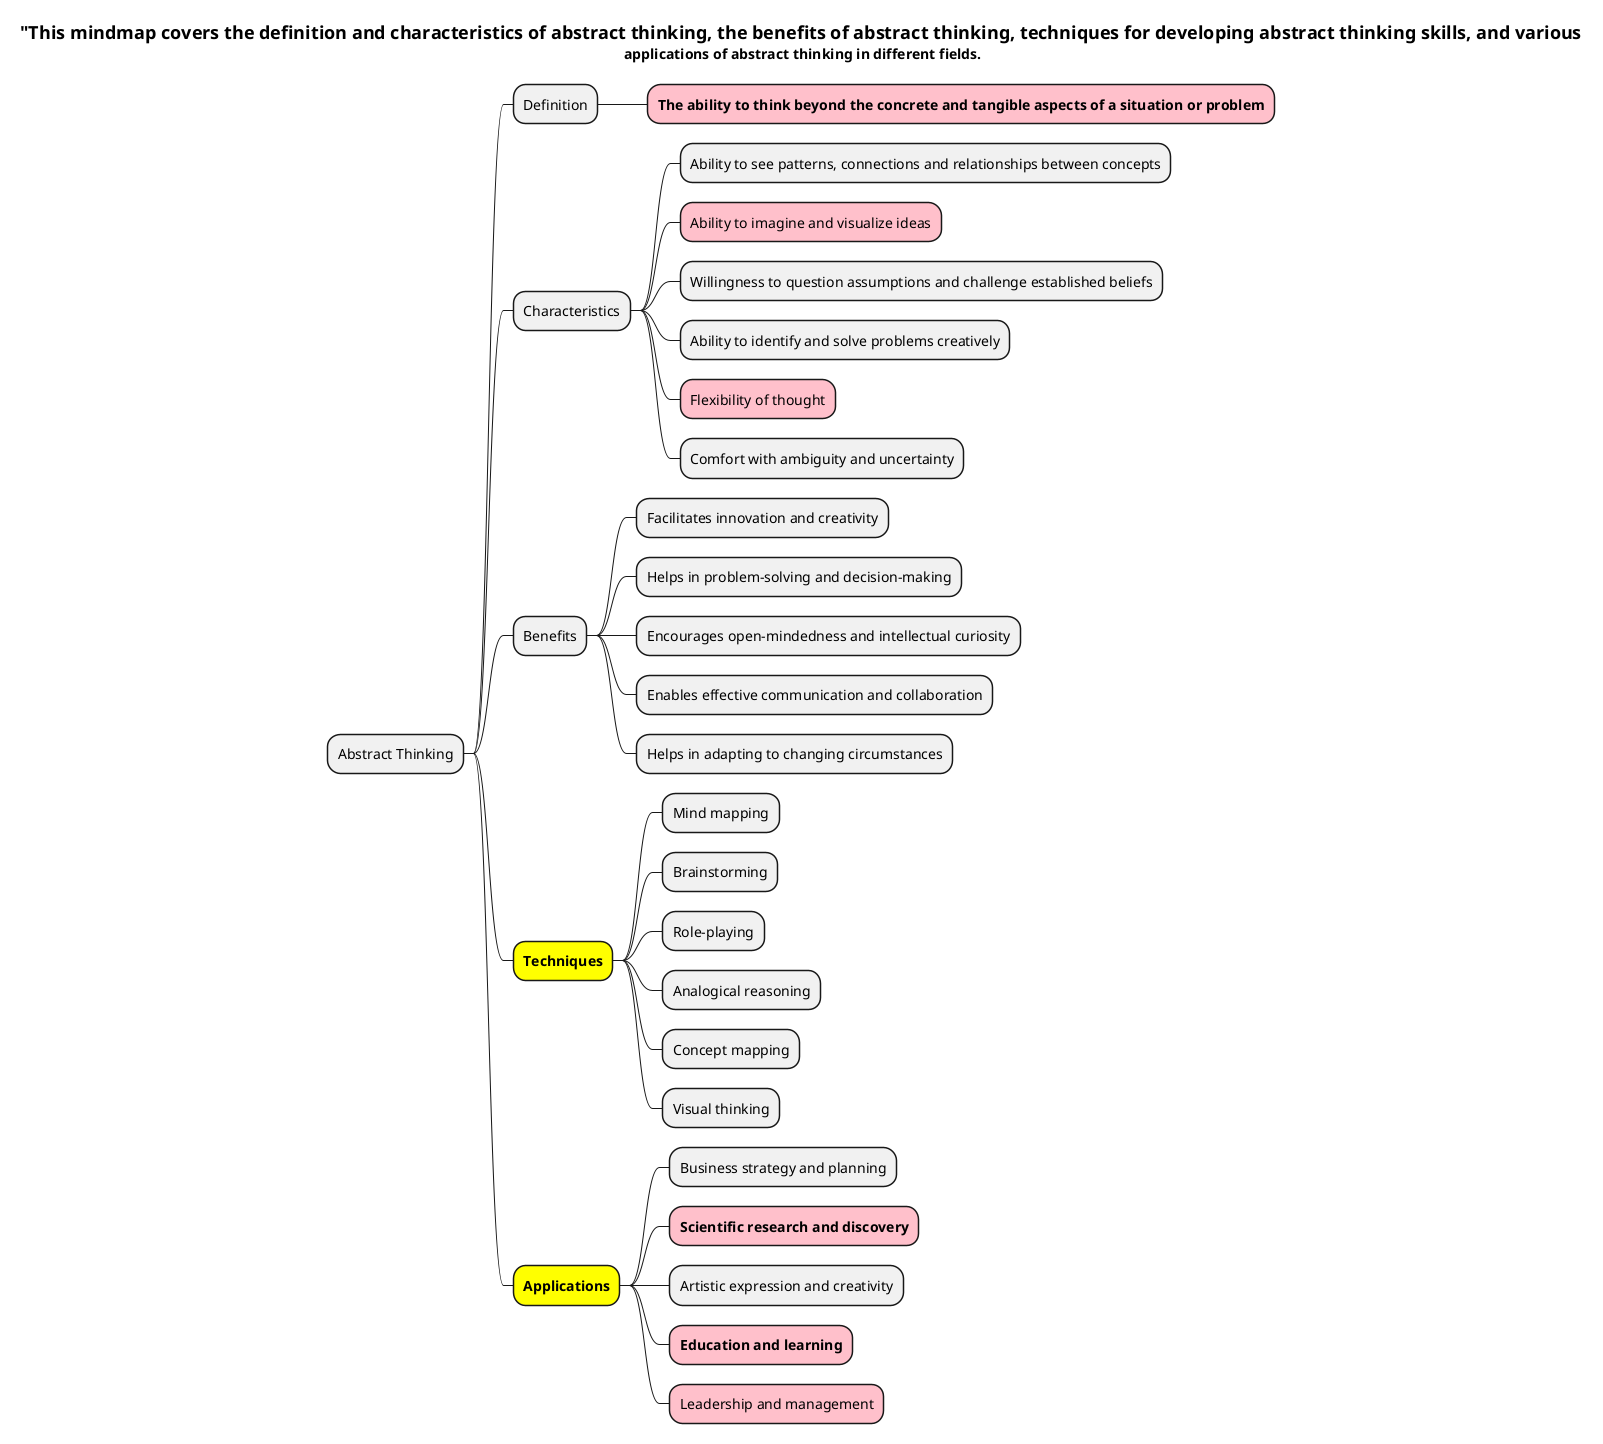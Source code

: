 @startmindmap
title = "This mindmap covers the definition and characteristics of abstract thinking, the benefits of abstract thinking, techniques for developing abstract thinking skills, and various\n applications of abstract thinking in different fields.





* Abstract Thinking
** Definition
***[#pink] **The ability to think beyond the concrete and tangible aspects of a situation or problem**
** Characteristics
*** Ability to see patterns, connections and relationships between concepts
***[#pink] Ability to imagine and visualize ideas
*** Willingness to question assumptions and challenge established beliefs
*** Ability to identify and solve problems creatively
***[#pink] Flexibility of thought
*** Comfort with ambiguity and uncertainty
** Benefits
*** Facilitates innovation and creativity
*** Helps in problem-solving and decision-making
*** Encourages open-mindedness and intellectual curiosity
*** Enables effective communication and collaboration
*** Helps in adapting to changing circumstances
**[#yellow] **Techniques**
*** Mind mapping
*** Brainstorming
*** Role-playing
*** Analogical reasoning
*** Concept mapping
*** Visual thinking
**[#yellow] **Applications**
*** Business strategy and planning
***[#pink] **Scientific research and discovery**
*** Artistic expression and creativity
***[#pink] **Education and learning**
***[#pink] Leadership and management
@endmindmap
